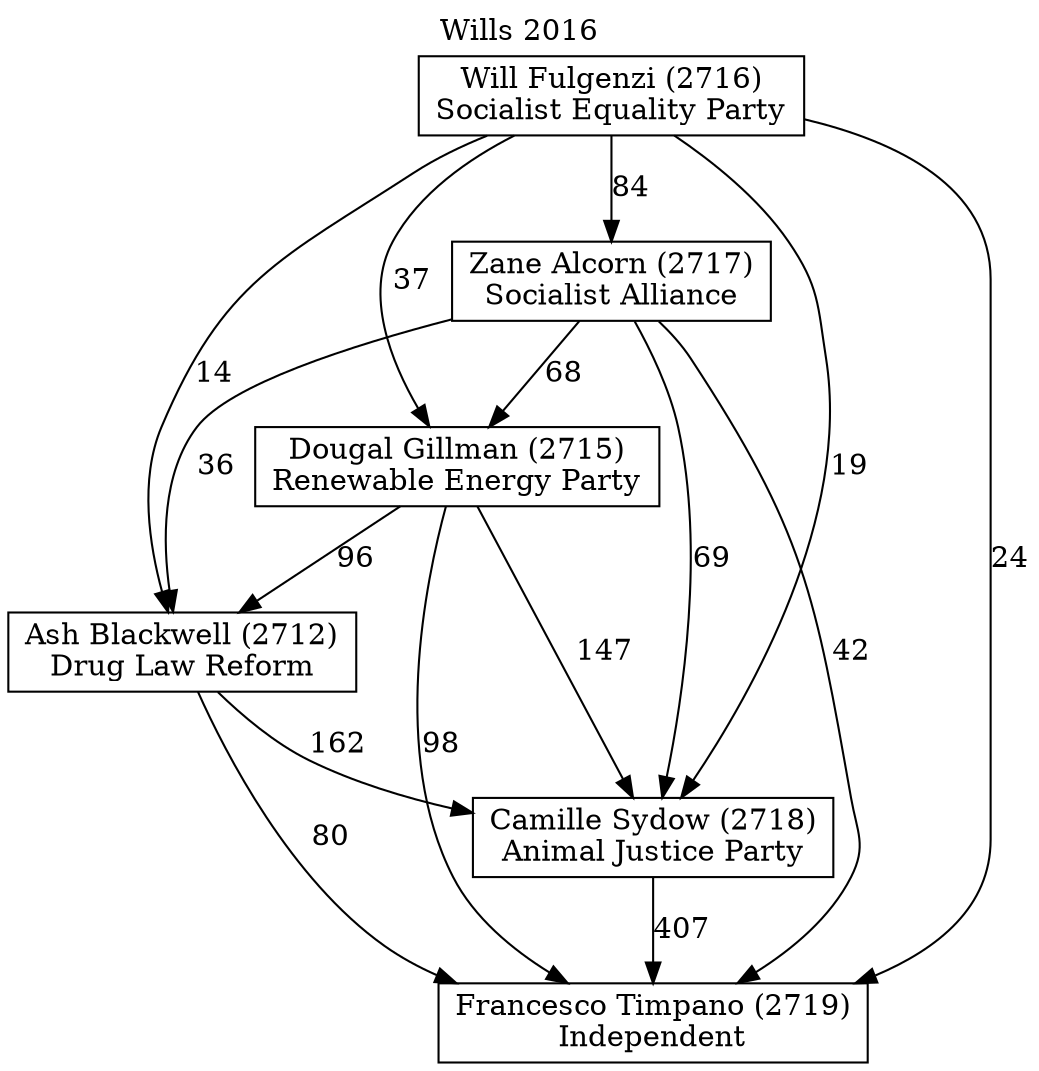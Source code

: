 // House preference flow
digraph "Francesco Timpano (2719)_Wills_2016" {
	graph [label="Wills 2016" labelloc=t mclimit=10]
	node [shape=box]
	"Ash Blackwell (2712)" [label="Ash Blackwell (2712)
Drug Law Reform"]
	"Camille Sydow (2718)" [label="Camille Sydow (2718)
Animal Justice Party"]
	"Dougal Gillman (2715)" [label="Dougal Gillman (2715)
Renewable Energy Party"]
	"Francesco Timpano (2719)" [label="Francesco Timpano (2719)
Independent"]
	"Will Fulgenzi (2716)" [label="Will Fulgenzi (2716)
Socialist Equality Party"]
	"Zane Alcorn (2717)" [label="Zane Alcorn (2717)
Socialist Alliance"]
	"Ash Blackwell (2712)" -> "Camille Sydow (2718)" [label=162]
	"Ash Blackwell (2712)" -> "Francesco Timpano (2719)" [label=80]
	"Camille Sydow (2718)" -> "Francesco Timpano (2719)" [label=407]
	"Dougal Gillman (2715)" -> "Ash Blackwell (2712)" [label=96]
	"Dougal Gillman (2715)" -> "Camille Sydow (2718)" [label=147]
	"Dougal Gillman (2715)" -> "Francesco Timpano (2719)" [label=98]
	"Will Fulgenzi (2716)" -> "Ash Blackwell (2712)" [label=14]
	"Will Fulgenzi (2716)" -> "Camille Sydow (2718)" [label=19]
	"Will Fulgenzi (2716)" -> "Dougal Gillman (2715)" [label=37]
	"Will Fulgenzi (2716)" -> "Francesco Timpano (2719)" [label=24]
	"Will Fulgenzi (2716)" -> "Zane Alcorn (2717)" [label=84]
	"Zane Alcorn (2717)" -> "Ash Blackwell (2712)" [label=36]
	"Zane Alcorn (2717)" -> "Camille Sydow (2718)" [label=69]
	"Zane Alcorn (2717)" -> "Dougal Gillman (2715)" [label=68]
	"Zane Alcorn (2717)" -> "Francesco Timpano (2719)" [label=42]
}

